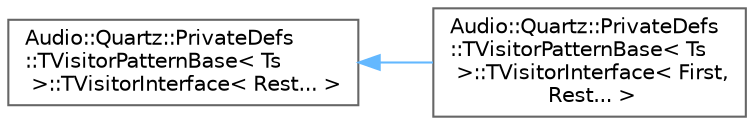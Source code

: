 digraph "Graphical Class Hierarchy"
{
 // INTERACTIVE_SVG=YES
 // LATEX_PDF_SIZE
  bgcolor="transparent";
  edge [fontname=Helvetica,fontsize=10,labelfontname=Helvetica,labelfontsize=10];
  node [fontname=Helvetica,fontsize=10,shape=box,height=0.2,width=0.4];
  rankdir="LR";
  Node0 [id="Node000000",label="Audio::Quartz::PrivateDefs\l::TVisitorPatternBase\< Ts\l \>::TVisitorInterface\< Rest... \>",height=0.2,width=0.4,color="grey40", fillcolor="white", style="filled",URL="$d2/daa/classAudio_1_1Quartz_1_1PrivateDefs_1_1TVisitorPatternBase_1_1TVisitorInterface.html",tooltip=" "];
  Node0 -> Node1 [id="edge2785_Node000000_Node000001",dir="back",color="steelblue1",style="solid",tooltip=" "];
  Node1 [id="Node000001",label="Audio::Quartz::PrivateDefs\l::TVisitorPatternBase\< Ts\l \>::TVisitorInterface\< First,\l Rest... \>",height=0.2,width=0.4,color="grey40", fillcolor="white", style="filled",URL="$d9/d64/classAudio_1_1Quartz_1_1PrivateDefs_1_1TVisitorPatternBase_1_1TVisitorInterface_3_01First_00_01Rest_8_8_8_01_4.html",tooltip=" "];
}
